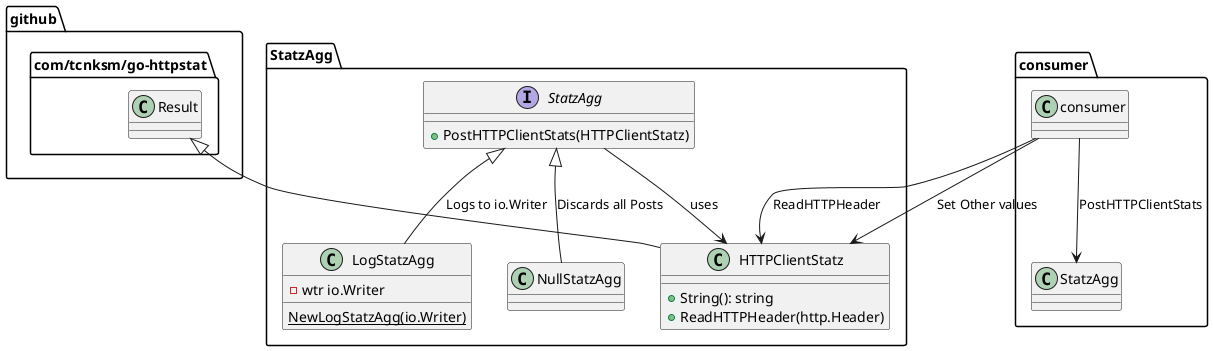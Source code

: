 @startuml statzagg
package github.com/tcnksm/go-httpstat {
    class Result {
    }
}
package StatzAgg {
    interface StatzAgg {
        + PostHTTPClientStats(HTTPClientStatz)
    }
    class HTTPClientStatz {
        + String(): string
        + ReadHTTPHeader(http.Header)
    }
    class LogStatzAgg { 
        - wtr io.Writer
        {static} NewLogStatzAgg(io.Writer)
    }
    Result ^-- HTTPClientStatz 
    StatzAgg ^-- NullStatzAgg : Discards all Posts
    StatzAgg ^-- LogStatzAgg : Logs to io.Writer
    StatzAgg --> HTTPClientStatz : uses
}
package consumer {
    consumer --> StatzAgg : PostHTTPClientStats
    consumer --> HTTPClientStatz : ReadHTTPHeader
    consumer --> HTTPClientStatz : Set Other values
}
@enduml